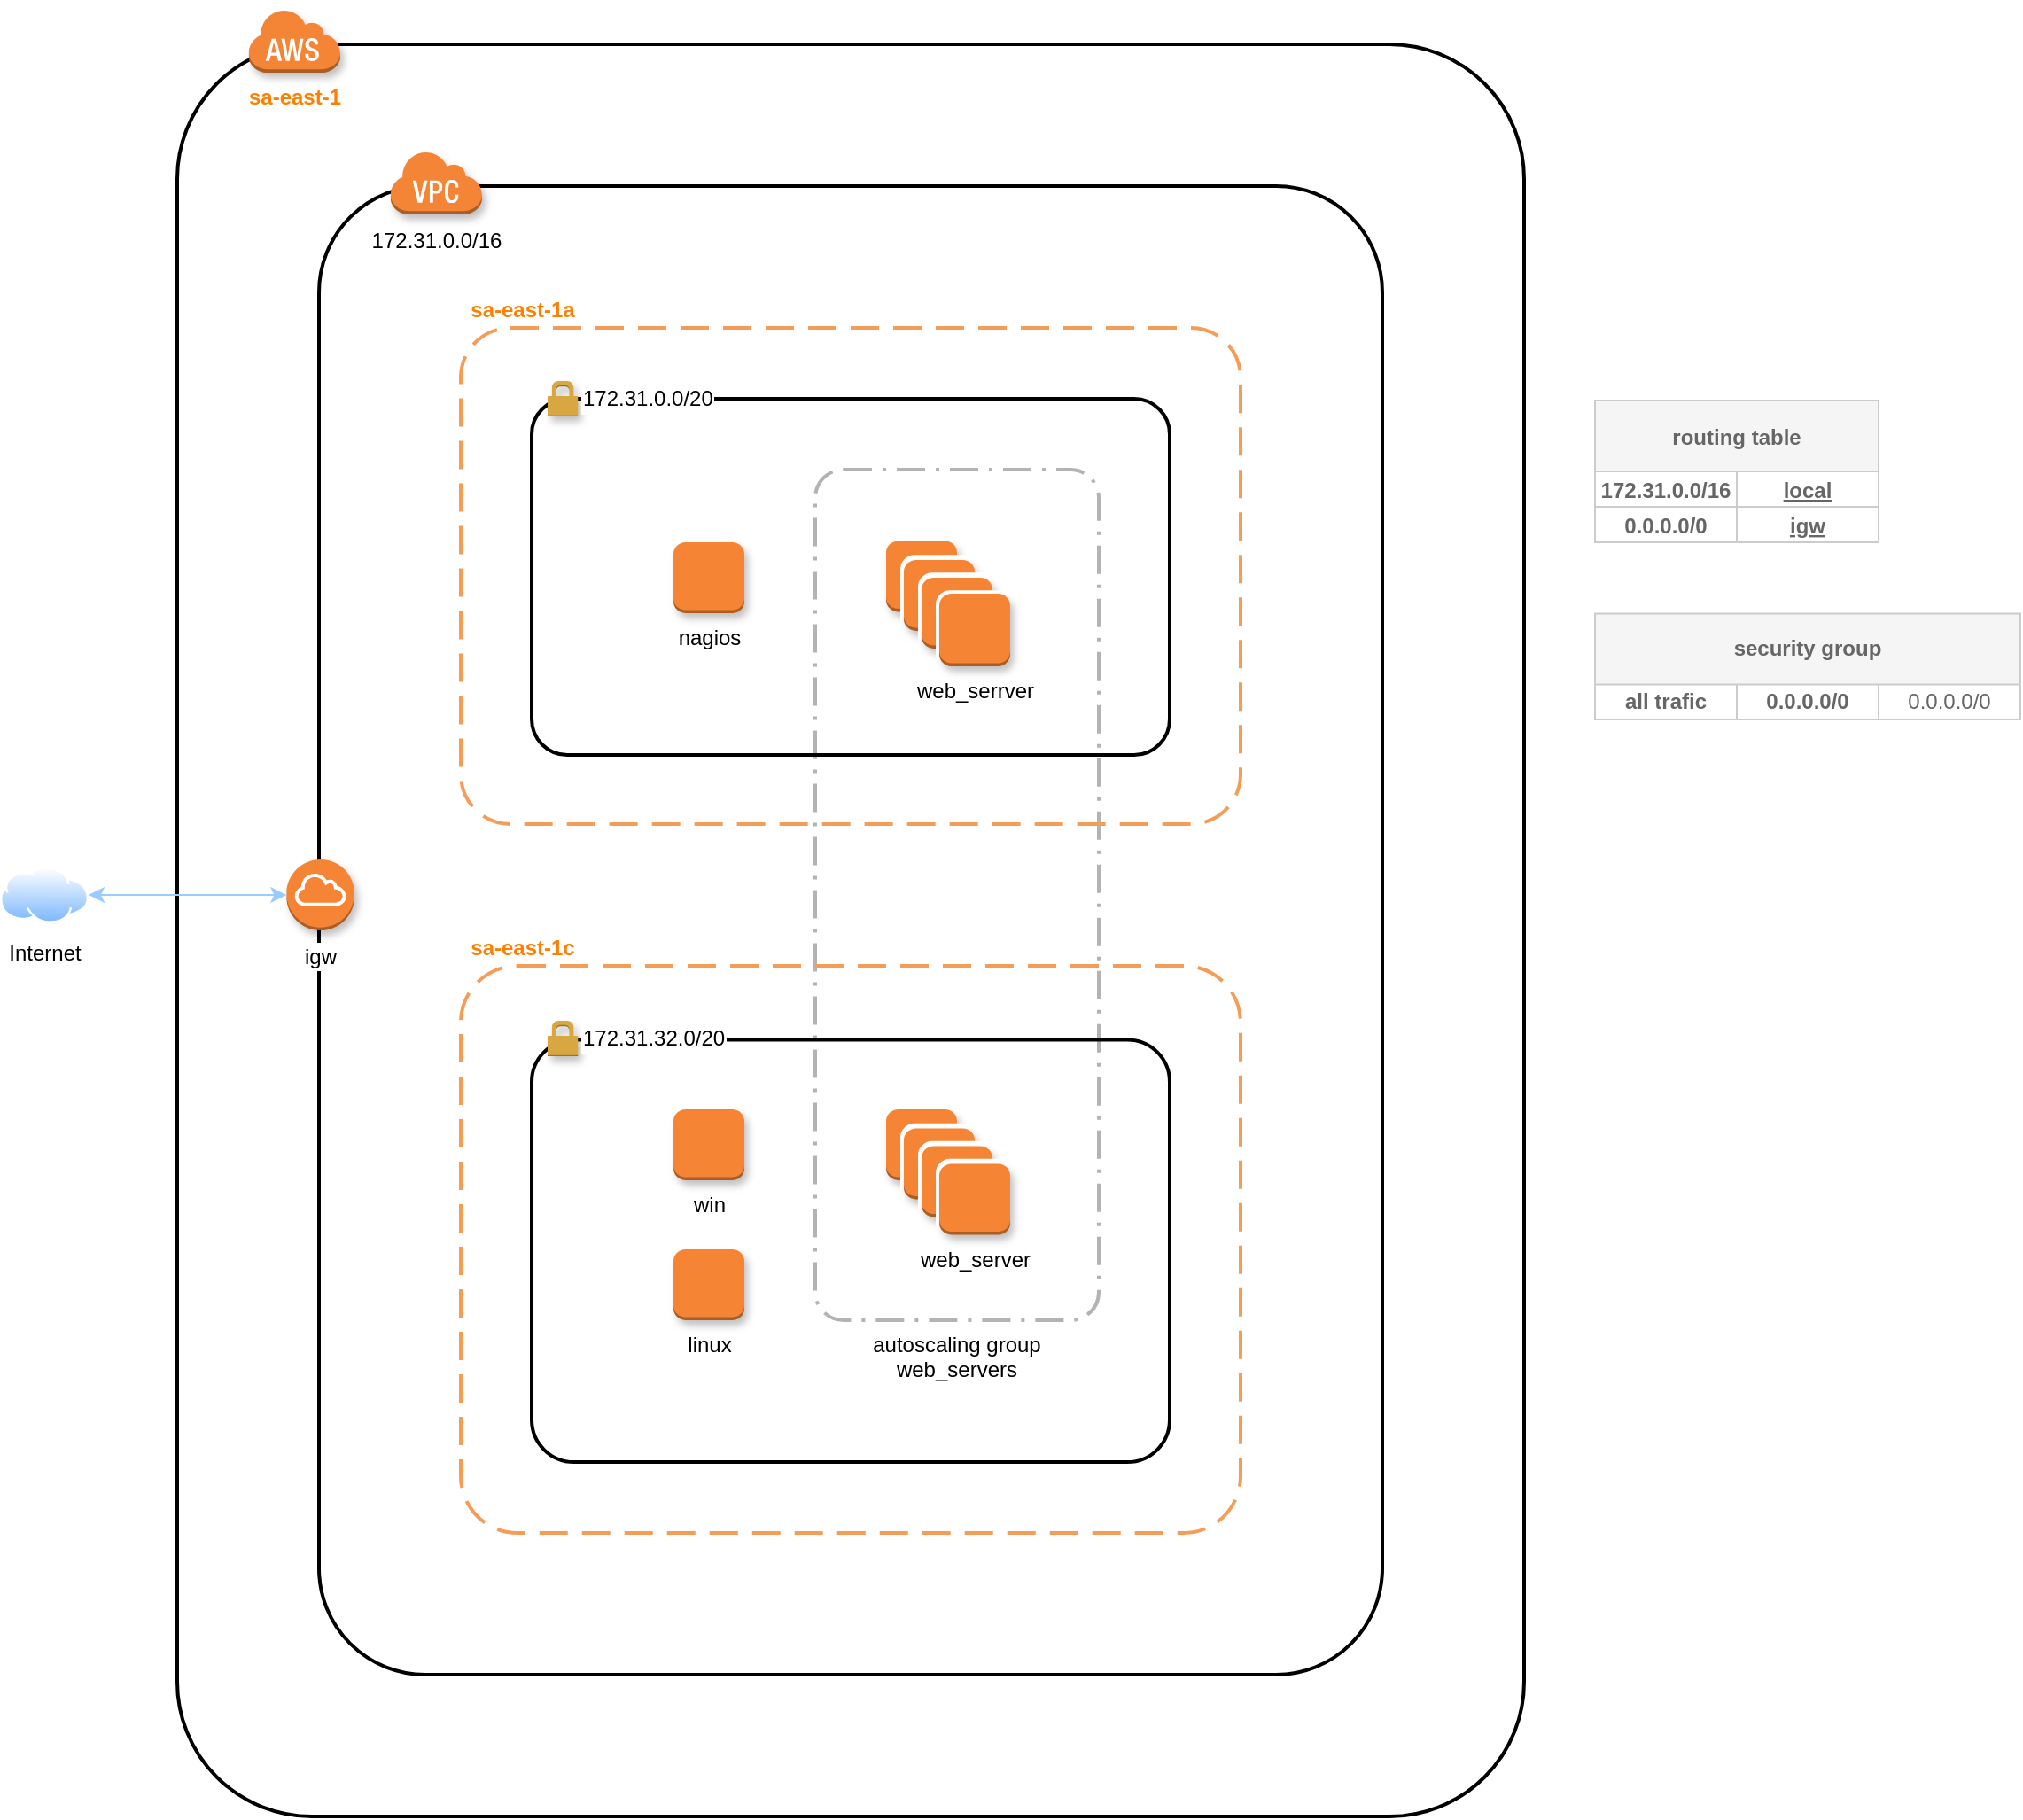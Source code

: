 <mxfile version="13.7.7" type="github">
  <diagram id="ek9SvoUbZJLgTX0v-QCz" name="Page-1">
    <mxGraphModel dx="2169" dy="954" grid="1" gridSize="10" guides="1" tooltips="1" connect="1" arrows="1" fold="1" page="1" pageScale="1" pageWidth="827" pageHeight="1169" math="0" shadow="0">
      <root>
        <mxCell id="0" />
        <mxCell id="1" parent="0" />
        <mxCell id="zP09fTPhJV7iCSvq5EqF-148" value="autoscaling group&#xa;web_servers" style="rounded=1;arcSize=10;dashed=1;fillColor=none;gradientColor=none;dashPattern=8 3 1 3;strokeWidth=2;shadow=0;glass=0;sketch=0;fontColor=none;html=0;strokeColor=#B3B3B3;labelPosition=center;verticalLabelPosition=bottom;align=center;verticalAlign=top;whiteSpace=wrap;" parent="1" vertex="1">
          <mxGeometry x="-280" y="320" width="160" height="480" as="geometry" />
        </mxCell>
        <mxCell id="N_aPm0FDeAfyOkNH4oF6-1" value="" style="rounded=1;arcSize=10;dashed=0;fillColor=none;gradientColor=none;strokeWidth=2;" parent="1" vertex="1">
          <mxGeometry x="-640" y="80" width="760" height="1000" as="geometry" />
        </mxCell>
        <mxCell id="N_aPm0FDeAfyOkNH4oF6-2" value="" style="rounded=1;arcSize=10;dashed=0;fillColor=none;gradientColor=none;strokeWidth=2;" parent="1" vertex="1">
          <mxGeometry x="-560" y="160" width="600" height="840" as="geometry" />
        </mxCell>
        <mxCell id="N_aPm0FDeAfyOkNH4oF6-3" value="" style="rounded=1;arcSize=10;dashed=1;strokeColor=#F59D56;fillColor=none;gradientColor=none;dashPattern=8 4;strokeWidth=2;" parent="1" vertex="1">
          <mxGeometry x="-480" y="240" width="440" height="280" as="geometry" />
        </mxCell>
        <mxCell id="N_aPm0FDeAfyOkNH4oF6-4" value="" style="rounded=1;arcSize=10;dashed=0;fillColor=none;gradientColor=none;strokeWidth=2;" parent="1" vertex="1">
          <mxGeometry x="-440" y="280" width="360" height="201" as="geometry" />
        </mxCell>
        <mxCell id="N_aPm0FDeAfyOkNH4oF6-5" value="" style="rounded=1;arcSize=10;dashed=1;strokeColor=#F59D56;fillColor=none;gradientColor=none;dashPattern=8 4;strokeWidth=2;" parent="1" vertex="1">
          <mxGeometry x="-480" y="600" width="440" height="320" as="geometry" />
        </mxCell>
        <mxCell id="N_aPm0FDeAfyOkNH4oF6-6" value="172.31.0.0/16" style="dashed=0;html=1;shape=mxgraph.aws3.virtual_private_cloud;fillColor=#F58536;gradientColor=none;dashed=0;labelPosition=center;verticalLabelPosition=bottom;align=center;verticalAlign=top;labelBackgroundColor=#ffffff;labelBorderColor=#FFFFFF;shadow=1;" parent="1" vertex="1">
          <mxGeometry x="-520" y="140" width="52" height="36" as="geometry" />
        </mxCell>
        <mxCell id="N_aPm0FDeAfyOkNH4oF6-7" value="&lt;font color=&quot;#ff8000&quot;&gt;&lt;b&gt;sa-east-1&lt;/b&gt;&lt;/font&gt;" style="dashed=0;html=1;shape=mxgraph.aws3.cloud;fillColor=#F58536;gradientColor=none;dashed=0;shadow=1;labelPosition=center;verticalLabelPosition=bottom;align=center;verticalAlign=top;" parent="1" vertex="1">
          <mxGeometry x="-600" y="60" width="52" height="36" as="geometry" />
        </mxCell>
        <mxCell id="N_aPm0FDeAfyOkNH4oF6-8" value="172.31.0.0/20" style="dashed=0;html=1;shape=mxgraph.aws3.permissions;fillColor=#D9A741;gradientColor=none;dashed=0;shadow=1;labelPosition=right;verticalLabelPosition=middle;align=left;verticalAlign=middle;labelBackgroundColor=#ffffff;labelBorderColor=#FFFFFF;" parent="1" vertex="1">
          <mxGeometry x="-431.0" y="270" width="17.14" height="20" as="geometry" />
        </mxCell>
        <mxCell id="N_aPm0FDeAfyOkNH4oF6-11" value="sa-east-1a" style="text;html=1;strokeColor=none;fillColor=none;align=center;verticalAlign=middle;whiteSpace=wrap;rounded=0;fontStyle=1;fontColor=#FF8000;" parent="1" vertex="1">
          <mxGeometry x="-520" y="220" width="150" height="20" as="geometry" />
        </mxCell>
        <mxCell id="N_aPm0FDeAfyOkNH4oF6-12" value="sa-east-1c" style="text;html=1;strokeColor=none;fillColor=none;align=center;verticalAlign=middle;whiteSpace=wrap;rounded=0;fontStyle=1;fontColor=#FF8000;" parent="1" vertex="1">
          <mxGeometry x="-520" y="580" width="150" height="20" as="geometry" />
        </mxCell>
        <mxCell id="N_aPm0FDeAfyOkNH4oF6-17" value="&lt;span&gt;igw&lt;/span&gt;" style="outlineConnect=0;dashed=0;verticalLabelPosition=bottom;verticalAlign=top;align=center;html=1;shape=mxgraph.aws3.internet_gateway;fillColor=#F58534;gradientColor=none;fontColor=#000000;fontSize=12;labelBackgroundColor=#ffffff;whiteSpace=wrap;labelBorderColor=#FFFFFF;shadow=1;" parent="1" vertex="1">
          <mxGeometry x="-578.33" y="540" width="38.33" height="40" as="geometry" />
        </mxCell>
        <mxCell id="N_aPm0FDeAfyOkNH4oF6-28" value="Internet" style="aspect=fixed;perimeter=ellipsePerimeter;html=1;align=center;shadow=0;dashed=0;spacingTop=3;image;image=img/lib/active_directory/internet_cloud.svg;fontSize=12;fontColor=#000000;" parent="1" vertex="1">
          <mxGeometry x="-740" y="544.25" width="50" height="31.5" as="geometry" />
        </mxCell>
        <mxCell id="N_aPm0FDeAfyOkNH4oF6-47" value="nagios" style="outlineConnect=0;dashed=0;verticalLabelPosition=bottom;verticalAlign=top;align=center;html=1;shape=mxgraph.aws3.instance;fillColor=#F58534;shadow=1;sketch=0;" parent="1" vertex="1">
          <mxGeometry x="-360" y="361" width="40" height="40" as="geometry" />
        </mxCell>
        <mxCell id="N_aPm0FDeAfyOkNH4oF6-164" style="edgeStyle=orthogonalEdgeStyle;rounded=0;orthogonalLoop=1;jettySize=auto;html=1;exitX=1;exitY=0.5;exitDx=0;exitDy=0;entryX=0;entryY=0.5;entryDx=0;entryDy=0;entryPerimeter=0;fillColor=#0050ef;startArrow=classic;startFill=1;endArrow=classic;endFill=1;elbow=vertical;curved=1;strokeColor=#99CCFF;" parent="1" source="N_aPm0FDeAfyOkNH4oF6-28" target="N_aPm0FDeAfyOkNH4oF6-17" edge="1">
          <mxGeometry relative="1" as="geometry">
            <mxPoint x="-600" y="323.992" as="sourcePoint" />
            <mxPoint x="-632.75" y="510.13" as="targetPoint" />
          </mxGeometry>
        </mxCell>
        <mxCell id="zP09fTPhJV7iCSvq5EqF-17" value="" style="rounded=1;arcSize=10;dashed=0;gradientColor=none;strokeWidth=2;strokeColor=none;fillColor=#CCE5FF;" parent="1" vertex="1">
          <mxGeometry x="-230" y="370.12" width="40" height="40" as="geometry" />
        </mxCell>
        <mxCell id="zP09fTPhJV7iCSvq5EqF-18" value="" style="outlineConnect=0;dashed=0;verticalLabelPosition=bottom;verticalAlign=top;align=center;html=1;shape=mxgraph.aws3.instance;fillColor=#F58534;shadow=1;sketch=0;" parent="1" vertex="1">
          <mxGeometry x="-240" y="360.25" width="40" height="40" as="geometry" />
        </mxCell>
        <mxCell id="zP09fTPhJV7iCSvq5EqF-22" value="" style="rounded=1;whiteSpace=wrap;html=1;shadow=0;glass=0;sketch=0;strokeColor=#FFFFFF;strokeWidth=4;fillColor=#FFFFFF;gradientColor=none;fontColor=none;" parent="1" vertex="1">
          <mxGeometry x="-230" y="370.12" width="40" height="40" as="geometry" />
        </mxCell>
        <mxCell id="zP09fTPhJV7iCSvq5EqF-20" value="" style="outlineConnect=0;dashed=0;verticalLabelPosition=bottom;verticalAlign=top;align=center;html=1;shape=mxgraph.aws3.instance;fillColor=#F58534;shadow=1;sketch=0;" parent="1" vertex="1">
          <mxGeometry x="-230" y="371" width="40" height="40" as="geometry" />
        </mxCell>
        <mxCell id="zP09fTPhJV7iCSvq5EqF-24" value="" style="rounded=1;arcSize=10;dashed=0;gradientColor=none;strokeWidth=2;strokeColor=none;fillColor=#CCE5FF;" parent="1" vertex="1">
          <mxGeometry x="-220" y="380.12" width="40" height="40" as="geometry" />
        </mxCell>
        <mxCell id="zP09fTPhJV7iCSvq5EqF-25" value="" style="rounded=1;whiteSpace=wrap;html=1;shadow=0;glass=0;sketch=0;strokeColor=#FFFFFF;strokeWidth=4;fillColor=#FFFFFF;gradientColor=none;fontColor=none;" parent="1" vertex="1">
          <mxGeometry x="-220" y="380.12" width="40" height="40" as="geometry" />
        </mxCell>
        <mxCell id="zP09fTPhJV7iCSvq5EqF-26" value="" style="outlineConnect=0;dashed=0;verticalLabelPosition=bottom;verticalAlign=top;align=center;html=1;shape=mxgraph.aws3.instance;fillColor=#F58534;shadow=1;sketch=0;" parent="1" vertex="1">
          <mxGeometry x="-220" y="381" width="40" height="40" as="geometry" />
        </mxCell>
        <mxCell id="zP09fTPhJV7iCSvq5EqF-27" value="" style="rounded=1;arcSize=10;dashed=0;gradientColor=none;strokeWidth=2;strokeColor=none;fillColor=#CCE5FF;" parent="1" vertex="1">
          <mxGeometry x="-210" y="390.12" width="40" height="40" as="geometry" />
        </mxCell>
        <mxCell id="zP09fTPhJV7iCSvq5EqF-28" value="" style="rounded=1;whiteSpace=wrap;html=1;shadow=0;glass=0;sketch=0;strokeColor=#FFFFFF;strokeWidth=4;fillColor=#FFFFFF;gradientColor=none;fontColor=none;" parent="1" vertex="1">
          <mxGeometry x="-210" y="390.12" width="40" height="40" as="geometry" />
        </mxCell>
        <mxCell id="zP09fTPhJV7iCSvq5EqF-29" value="web_serrver" style="outlineConnect=0;dashed=0;verticalLabelPosition=bottom;verticalAlign=top;align=center;html=1;shape=mxgraph.aws3.instance;fillColor=#F58534;shadow=1;sketch=0;" parent="1" vertex="1">
          <mxGeometry x="-210" y="390" width="40" height="41" as="geometry" />
        </mxCell>
        <mxCell id="zP09fTPhJV7iCSvq5EqF-116" value="" style="rounded=1;arcSize=10;dashed=0;fillColor=none;gradientColor=none;strokeWidth=2;" parent="1" vertex="1">
          <mxGeometry x="-440" y="641.75" width="360" height="238.25" as="geometry" />
        </mxCell>
        <mxCell id="zP09fTPhJV7iCSvq5EqF-117" value="172.31.32.0/20" style="dashed=0;html=1;shape=mxgraph.aws3.permissions;fillColor=#D9A741;gradientColor=none;dashed=0;shadow=1;labelPosition=right;verticalLabelPosition=middle;align=left;verticalAlign=middle;labelBackgroundColor=#ffffff;labelBorderColor=#FFFFFF;" parent="1" vertex="1">
          <mxGeometry x="-431.0" y="631" width="17.14" height="20" as="geometry" />
        </mxCell>
        <mxCell id="zP09fTPhJV7iCSvq5EqF-120" value="" style="rounded=1;arcSize=10;dashed=0;gradientColor=none;strokeWidth=2;strokeColor=none;fillColor=#CCE5FF;" parent="1" vertex="1">
          <mxGeometry x="-230" y="690.87" width="40" height="40" as="geometry" />
        </mxCell>
        <mxCell id="zP09fTPhJV7iCSvq5EqF-121" value="" style="outlineConnect=0;dashed=0;verticalLabelPosition=bottom;verticalAlign=top;align=center;html=1;shape=mxgraph.aws3.instance;fillColor=#F58534;shadow=1;sketch=0;" parent="1" vertex="1">
          <mxGeometry x="-240" y="681" width="40" height="40" as="geometry" />
        </mxCell>
        <mxCell id="zP09fTPhJV7iCSvq5EqF-122" value="" style="rounded=1;whiteSpace=wrap;html=1;shadow=0;glass=0;sketch=0;strokeColor=#FFFFFF;strokeWidth=4;fillColor=#FFFFFF;gradientColor=none;fontColor=none;" parent="1" vertex="1">
          <mxGeometry x="-230" y="690.87" width="40" height="40" as="geometry" />
        </mxCell>
        <mxCell id="zP09fTPhJV7iCSvq5EqF-123" value="" style="outlineConnect=0;dashed=0;verticalLabelPosition=bottom;verticalAlign=top;align=center;html=1;shape=mxgraph.aws3.instance;fillColor=#F58534;shadow=1;sketch=0;" parent="1" vertex="1">
          <mxGeometry x="-230" y="691.75" width="40" height="40" as="geometry" />
        </mxCell>
        <mxCell id="zP09fTPhJV7iCSvq5EqF-124" value="" style="rounded=1;arcSize=10;dashed=0;gradientColor=none;strokeWidth=2;strokeColor=none;fillColor=#CCE5FF;" parent="1" vertex="1">
          <mxGeometry x="-220" y="700.87" width="40" height="40" as="geometry" />
        </mxCell>
        <mxCell id="zP09fTPhJV7iCSvq5EqF-125" value="" style="rounded=1;whiteSpace=wrap;html=1;shadow=0;glass=0;sketch=0;strokeColor=#FFFFFF;strokeWidth=4;fillColor=#FFFFFF;gradientColor=none;fontColor=none;" parent="1" vertex="1">
          <mxGeometry x="-220" y="700.87" width="40" height="40" as="geometry" />
        </mxCell>
        <mxCell id="zP09fTPhJV7iCSvq5EqF-126" value="" style="outlineConnect=0;dashed=0;verticalLabelPosition=bottom;verticalAlign=top;align=center;html=1;shape=mxgraph.aws3.instance;fillColor=#F58534;shadow=1;sketch=0;" parent="1" vertex="1">
          <mxGeometry x="-220" y="701.75" width="40" height="40" as="geometry" />
        </mxCell>
        <mxCell id="zP09fTPhJV7iCSvq5EqF-127" value="" style="rounded=1;arcSize=10;dashed=0;gradientColor=none;strokeWidth=2;strokeColor=none;fillColor=#CCE5FF;" parent="1" vertex="1">
          <mxGeometry x="-210" y="710.87" width="40" height="40" as="geometry" />
        </mxCell>
        <mxCell id="zP09fTPhJV7iCSvq5EqF-128" value="" style="rounded=1;whiteSpace=wrap;html=1;shadow=0;glass=0;sketch=0;strokeColor=#FFFFFF;strokeWidth=4;fillColor=#FFFFFF;gradientColor=none;fontColor=none;" parent="1" vertex="1">
          <mxGeometry x="-210" y="710.87" width="40" height="40" as="geometry" />
        </mxCell>
        <mxCell id="zP09fTPhJV7iCSvq5EqF-129" value="web_server" style="outlineConnect=0;dashed=0;verticalLabelPosition=bottom;verticalAlign=top;align=center;html=1;shape=mxgraph.aws3.instance;fillColor=#F58534;shadow=1;sketch=0;" parent="1" vertex="1">
          <mxGeometry x="-210" y="711.75" width="40" height="40" as="geometry" />
        </mxCell>
        <mxCell id="N_aPm0FDeAfyOkNH4oF6-74" value="routing table" style="shape=table;startSize=40;container=1;collapsible=1;childLayout=tableLayout;fixedRows=1;rowLines=0;fontStyle=1;align=center;resizeLast=1;fillColor=#f5f5f5;strokeColor=#CCCCCC;spacingLeft=0;fontColor=#666666;" parent="1" vertex="1">
          <mxGeometry x="160" y="281" width="160" height="80" as="geometry">
            <mxRectangle x="1010" y="180" width="60" height="30" as="alternateBounds" />
          </mxGeometry>
        </mxCell>
        <mxCell id="N_aPm0FDeAfyOkNH4oF6-78" value="" style="shape=partialRectangle;collapsible=0;dropTarget=0;pointerEvents=0;fillColor=none;top=0;left=0;bottom=1;right=0;points=[[0,0.5],[1,0.5]];portConstraint=eastwest;strokeColor=#CCCCCC;align=center;spacingLeft=0;fontColor=#666666;" parent="N_aPm0FDeAfyOkNH4oF6-74" vertex="1">
          <mxGeometry y="40" width="160" height="20" as="geometry" />
        </mxCell>
        <mxCell id="N_aPm0FDeAfyOkNH4oF6-79" value="172.31.0.0/16" style="shape=partialRectangle;connectable=0;fillColor=none;top=0;left=0;bottom=0;right=0;fontStyle=1;overflow=hidden;strokeColor=#CCCCCC;align=center;spacingLeft=0;fontColor=#666666;" parent="N_aPm0FDeAfyOkNH4oF6-78" vertex="1">
          <mxGeometry width="80" height="20" as="geometry" />
        </mxCell>
        <mxCell id="N_aPm0FDeAfyOkNH4oF6-80" value="local" style="shape=partialRectangle;connectable=0;fillColor=none;top=0;left=0;bottom=0;right=0;align=center;spacingLeft=0;fontStyle=5;overflow=hidden;strokeColor=#CCCCCC;fontColor=#666666;" parent="N_aPm0FDeAfyOkNH4oF6-78" vertex="1">
          <mxGeometry x="80" width="80" height="20" as="geometry" />
        </mxCell>
        <mxCell id="N_aPm0FDeAfyOkNH4oF6-145" value="" style="shape=partialRectangle;collapsible=0;dropTarget=0;pointerEvents=0;fillColor=none;top=0;left=0;bottom=1;right=0;points=[[0,0.5],[1,0.5]];portConstraint=eastwest;strokeColor=#CCCCCC;align=center;spacingLeft=0;fontColor=#666666;" parent="N_aPm0FDeAfyOkNH4oF6-74" vertex="1">
          <mxGeometry y="60" width="160" height="20" as="geometry" />
        </mxCell>
        <mxCell id="N_aPm0FDeAfyOkNH4oF6-146" value="0.0.0.0/0" style="shape=partialRectangle;connectable=0;fillColor=none;top=0;left=0;bottom=0;right=0;fontStyle=1;overflow=hidden;strokeColor=#CCCCCC;align=center;spacingLeft=0;fontColor=#666666;" parent="N_aPm0FDeAfyOkNH4oF6-145" vertex="1">
          <mxGeometry width="80" height="20" as="geometry" />
        </mxCell>
        <mxCell id="N_aPm0FDeAfyOkNH4oF6-147" value="igw" style="shape=partialRectangle;connectable=0;fillColor=none;top=0;left=0;bottom=0;right=0;align=center;spacingLeft=0;fontStyle=5;overflow=hidden;strokeColor=#CCCCCC;fontColor=#666666;" parent="N_aPm0FDeAfyOkNH4oF6-145" vertex="1">
          <mxGeometry x="80" width="80" height="20" as="geometry" />
        </mxCell>
        <mxCell id="N_aPm0FDeAfyOkNH4oF6-228" value="security group" style="shape=table;html=1;whiteSpace=wrap;startSize=40;container=1;collapsible=0;childLayout=tableLayout;strokeColor=#CCCCCC;fillColor=#f5f5f5;align=center;fontStyle=1;spacingLeft=0;fontColor=#666666;" parent="1" vertex="1">
          <mxGeometry x="160" y="401.25" width="240" height="59.75" as="geometry" />
        </mxCell>
        <mxCell id="N_aPm0FDeAfyOkNH4oF6-229" value="" style="shape=partialRectangle;html=1;whiteSpace=wrap;collapsible=0;dropTarget=0;pointerEvents=0;fillColor=none;top=0;left=0;bottom=0;right=0;points=[[0,0.5],[1,0.5]];portConstraint=eastwest;spacingLeft=0;align=center;fontColor=#666666;" parent="N_aPm0FDeAfyOkNH4oF6-228" vertex="1">
          <mxGeometry y="40" width="240" height="20" as="geometry" />
        </mxCell>
        <mxCell id="N_aPm0FDeAfyOkNH4oF6-230" value="&lt;span style=&quot;font-weight: 700;&quot;&gt;all trafic&lt;/span&gt;" style="shape=partialRectangle;html=1;whiteSpace=wrap;connectable=0;fillColor=none;top=0;left=0;bottom=0;right=0;overflow=hidden;spacingLeft=0;align=center;fontColor=#666666;" parent="N_aPm0FDeAfyOkNH4oF6-229" vertex="1">
          <mxGeometry width="80" height="20" as="geometry" />
        </mxCell>
        <mxCell id="N_aPm0FDeAfyOkNH4oF6-231" value="&lt;span style=&quot;font-weight: 700&quot;&gt;0.0.0.0/0&lt;/span&gt;&lt;span style=&quot;font-weight: 700&quot;&gt;&lt;br&gt;&lt;/span&gt;" style="shape=partialRectangle;html=1;whiteSpace=wrap;connectable=0;fillColor=none;top=0;left=0;bottom=0;right=0;overflow=hidden;spacingLeft=0;align=center;fontColor=#666666;" parent="N_aPm0FDeAfyOkNH4oF6-229" vertex="1">
          <mxGeometry x="80" width="80" height="20" as="geometry" />
        </mxCell>
        <mxCell id="N_aPm0FDeAfyOkNH4oF6-232" value="0.0.0.0/0" style="shape=partialRectangle;html=1;whiteSpace=wrap;connectable=0;fillColor=none;top=0;left=0;bottom=0;right=0;overflow=hidden;spacingLeft=0;align=center;fontColor=#666666;" parent="N_aPm0FDeAfyOkNH4oF6-229" vertex="1">
          <mxGeometry x="160" width="80" height="20" as="geometry" />
        </mxCell>
        <mxCell id="QeDIRZBtcPnz0AHhYq41-1" value="win" style="outlineConnect=0;dashed=0;verticalLabelPosition=bottom;verticalAlign=top;align=center;html=1;shape=mxgraph.aws3.instance;fillColor=#F58534;shadow=1;sketch=0;" vertex="1" parent="1">
          <mxGeometry x="-360" y="681" width="40" height="40" as="geometry" />
        </mxCell>
        <mxCell id="QeDIRZBtcPnz0AHhYq41-2" value="linux" style="outlineConnect=0;dashed=0;verticalLabelPosition=bottom;verticalAlign=top;align=center;html=1;shape=mxgraph.aws3.instance;fillColor=#F58534;shadow=1;sketch=0;" vertex="1" parent="1">
          <mxGeometry x="-360" y="760" width="40" height="40" as="geometry" />
        </mxCell>
      </root>
    </mxGraphModel>
  </diagram>
</mxfile>
